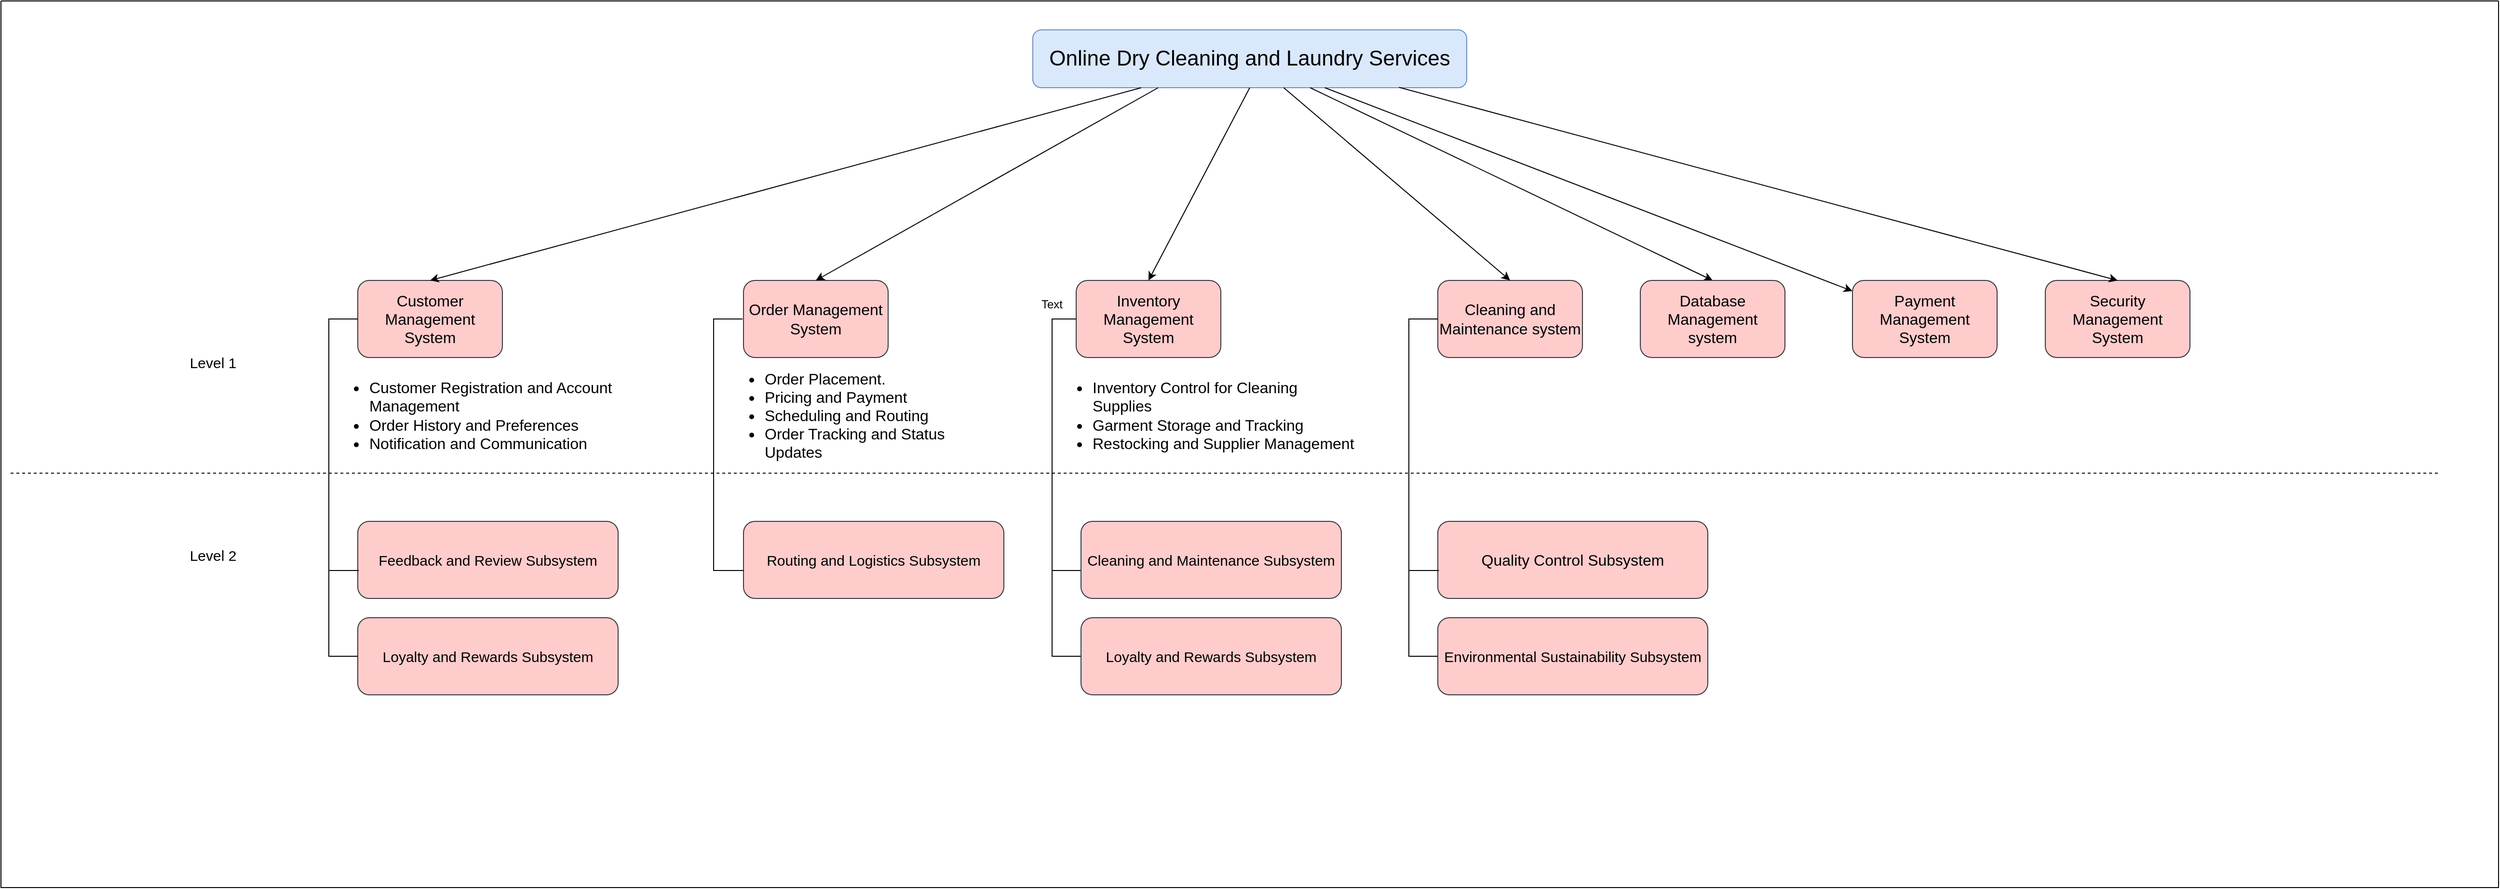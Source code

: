 <mxfile version="21.6.8" type="device">
  <diagram name="Page-1" id="81TfwqejecKpXlGVoMtx">
    <mxGraphModel dx="2290" dy="1977" grid="1" gridSize="10" guides="1" tooltips="1" connect="1" arrows="1" fold="1" page="1" pageScale="1" pageWidth="850" pageHeight="1100" math="0" shadow="0">
      <root>
        <mxCell id="0" />
        <mxCell id="1" parent="0" />
        <mxCell id="wDwmGvoAP3gjKqKESX0J-3" value="&lt;font style=&quot;font-size: 16px;&quot;&gt;Customer Management System&lt;/font&gt;" style="rounded=1;whiteSpace=wrap;html=1;fillColor=#ffcccc;strokeColor=#36393d;" parent="1" vertex="1">
          <mxGeometry x="-320" y="200" width="150" height="80" as="geometry" />
        </mxCell>
        <mxCell id="wDwmGvoAP3gjKqKESX0J-4" value="&lt;font style=&quot;font-size: 16px;&quot;&gt;Order Management System&lt;/font&gt;" style="rounded=1;whiteSpace=wrap;html=1;fillColor=#ffcccc;strokeColor=#36393d;" parent="1" vertex="1">
          <mxGeometry x="80" y="200" width="150" height="80" as="geometry" />
        </mxCell>
        <mxCell id="wDwmGvoAP3gjKqKESX0J-5" value="&lt;font style=&quot;font-size: 16px;&quot;&gt;Inventory Management System&lt;/font&gt;" style="rounded=1;whiteSpace=wrap;html=1;fillColor=#ffcccc;strokeColor=#36393d;" parent="1" vertex="1">
          <mxGeometry x="425" y="200" width="150" height="80" as="geometry" />
        </mxCell>
        <mxCell id="wDwmGvoAP3gjKqKESX0J-17" value="&lt;ul style=&quot;font-size: 16px;&quot;&gt;&lt;li&gt;Customer Registration and Account Management&lt;/li&gt;&lt;li&gt;Order History and Preferences&lt;/li&gt;&lt;li&gt;Notification and Communication&lt;/li&gt;&lt;/ul&gt;" style="text;html=1;strokeColor=none;fillColor=none;align=left;verticalAlign=middle;whiteSpace=wrap;rounded=0;" parent="1" vertex="1">
          <mxGeometry x="-350" y="280" width="380" height="120" as="geometry" />
        </mxCell>
        <mxCell id="wDwmGvoAP3gjKqKESX0J-18" value="&lt;ul style=&quot;font-size: 16px;&quot;&gt;&lt;li&gt;Order Placement.&lt;br&gt;&lt;/li&gt;&lt;li&gt;Pricing and Payment&lt;br&gt;&lt;/li&gt;&lt;li&gt;Scheduling and Routing&amp;nbsp;&lt;br&gt;&lt;/li&gt;&lt;li&gt;Order Tracking and Status Updates&lt;br&gt;&lt;/li&gt;&lt;/ul&gt;" style="text;html=1;strokeColor=none;fillColor=none;align=left;verticalAlign=middle;whiteSpace=wrap;rounded=0;" parent="1" vertex="1">
          <mxGeometry x="60" y="280" width="280" height="120" as="geometry" />
        </mxCell>
        <mxCell id="wDwmGvoAP3gjKqKESX0J-20" value="&lt;ul style=&quot;font-size: 16px;&quot;&gt;&lt;li&gt;Inventory Control for Cleaning Supplies&lt;br&gt;&lt;/li&gt;&lt;li&gt;Garment Storage and Tracking&lt;br&gt;&lt;/li&gt;&lt;li&gt;Restocking and Supplier Management&lt;br&gt;&lt;/li&gt;&lt;/ul&gt;" style="text;html=1;strokeColor=none;fillColor=none;align=left;verticalAlign=middle;whiteSpace=wrap;rounded=0;" parent="1" vertex="1">
          <mxGeometry x="400" y="280" width="320" height="120" as="geometry" />
        </mxCell>
        <mxCell id="wDwmGvoAP3gjKqKESX0J-22" value="&lt;font style=&quot;font-size: 22px;&quot;&gt;Online Dry Cleaning and Laundry Services&lt;/font&gt;" style="rounded=1;whiteSpace=wrap;html=1;fillColor=#dae8fc;strokeColor=#6c8ebf;" parent="1" vertex="1">
          <mxGeometry x="380" y="-60" width="450" height="60" as="geometry" />
        </mxCell>
        <mxCell id="wDwmGvoAP3gjKqKESX0J-24" value="&lt;font style=&quot;font-size: 15px;&quot;&gt;Feedback and Review Subsystem&lt;/font&gt;" style="rounded=1;whiteSpace=wrap;html=1;fillColor=#ffcccc;strokeColor=#36393d;align=center;" parent="1" vertex="1">
          <mxGeometry x="-320" y="450" width="270" height="80" as="geometry" />
        </mxCell>
        <mxCell id="wDwmGvoAP3gjKqKESX0J-25" value="&lt;font style=&quot;font-size: 15px;&quot;&gt;Loyalty and Rewards Subsystem&lt;/font&gt;" style="rounded=1;whiteSpace=wrap;html=1;fillColor=#ffcccc;strokeColor=#36393d;" parent="1" vertex="1">
          <mxGeometry x="-320" y="550" width="270" height="80" as="geometry" />
        </mxCell>
        <mxCell id="wDwmGvoAP3gjKqKESX0J-27" value="" style="endArrow=none;html=1;rounded=0;entryX=0;entryY=0.5;entryDx=0;entryDy=0;exitX=0.004;exitY=0.638;exitDx=0;exitDy=0;exitPerimeter=0;" parent="1" source="wDwmGvoAP3gjKqKESX0J-24" target="wDwmGvoAP3gjKqKESX0J-3" edge="1">
          <mxGeometry width="50" height="50" relative="1" as="geometry">
            <mxPoint x="-430" y="430" as="sourcePoint" />
            <mxPoint x="-380" y="380" as="targetPoint" />
            <Array as="points">
              <mxPoint x="-350" y="501" />
              <mxPoint x="-350" y="240" />
            </Array>
          </mxGeometry>
        </mxCell>
        <mxCell id="wDwmGvoAP3gjKqKESX0J-28" value="" style="endArrow=none;html=1;rounded=0;exitX=0;exitY=0.5;exitDx=0;exitDy=0;" parent="1" source="wDwmGvoAP3gjKqKESX0J-25" edge="1">
          <mxGeometry width="50" height="50" relative="1" as="geometry">
            <mxPoint x="-430" y="640" as="sourcePoint" />
            <mxPoint x="-350" y="500" as="targetPoint" />
            <Array as="points">
              <mxPoint x="-350" y="590" />
            </Array>
          </mxGeometry>
        </mxCell>
        <mxCell id="wDwmGvoAP3gjKqKESX0J-29" value="&lt;font style=&quot;font-size: 15px;&quot;&gt;Routing and Logistics Subsystem&lt;/font&gt;" style="rounded=1;whiteSpace=wrap;html=1;fillColor=#ffcccc;strokeColor=#36393d;align=center;" parent="1" vertex="1">
          <mxGeometry x="80" y="450" width="270" height="80" as="geometry" />
        </mxCell>
        <mxCell id="wDwmGvoAP3gjKqKESX0J-30" value="" style="endArrow=none;html=1;rounded=0;entryX=0;entryY=0.5;entryDx=0;entryDy=0;exitX=0.004;exitY=0.638;exitDx=0;exitDy=0;exitPerimeter=0;" parent="1" edge="1">
          <mxGeometry width="50" height="50" relative="1" as="geometry">
            <mxPoint x="80" y="501" as="sourcePoint" />
            <mxPoint x="79" y="240" as="targetPoint" />
            <Array as="points">
              <mxPoint x="49" y="501" />
              <mxPoint x="49" y="240" />
            </Array>
          </mxGeometry>
        </mxCell>
        <mxCell id="wDwmGvoAP3gjKqKESX0J-32" value="" style="endArrow=none;html=1;rounded=0;exitX=0.004;exitY=0.638;exitDx=0;exitDy=0;exitPerimeter=0;entryX=0;entryY=0.5;entryDx=0;entryDy=0;" parent="1" source="wDwmGvoAP3gjKqKESX0J-34" target="wDwmGvoAP3gjKqKESX0J-5" edge="1">
          <mxGeometry width="50" height="50" relative="1" as="geometry">
            <mxPoint x="320" y="430" as="sourcePoint" />
            <mxPoint x="430" y="240" as="targetPoint" />
            <Array as="points">
              <mxPoint x="400" y="501" />
              <mxPoint x="400" y="400" />
              <mxPoint x="400" y="240" />
            </Array>
          </mxGeometry>
        </mxCell>
        <mxCell id="wDwmGvoAP3gjKqKESX0J-33" value="" style="endArrow=none;html=1;rounded=0;exitX=0;exitY=0.5;exitDx=0;exitDy=0;" parent="1" source="wDwmGvoAP3gjKqKESX0J-35" edge="1">
          <mxGeometry width="50" height="50" relative="1" as="geometry">
            <mxPoint x="320" y="640" as="sourcePoint" />
            <mxPoint x="400" y="500" as="targetPoint" />
            <Array as="points">
              <mxPoint x="400" y="590" />
            </Array>
          </mxGeometry>
        </mxCell>
        <mxCell id="wDwmGvoAP3gjKqKESX0J-34" value="&lt;font style=&quot;font-size: 15px;&quot;&gt;Cleaning and Maintenance Subsystem&lt;/font&gt;" style="rounded=1;whiteSpace=wrap;html=1;fillColor=#ffcccc;strokeColor=#36393d;align=center;" parent="1" vertex="1">
          <mxGeometry x="430" y="450" width="270" height="80" as="geometry" />
        </mxCell>
        <mxCell id="wDwmGvoAP3gjKqKESX0J-35" value="&lt;font style=&quot;font-size: 15px;&quot;&gt;Loyalty and Rewards Subsystem&lt;/font&gt;" style="rounded=1;whiteSpace=wrap;html=1;fillColor=#ffcccc;strokeColor=#36393d;" parent="1" vertex="1">
          <mxGeometry x="430" y="550" width="270" height="80" as="geometry" />
        </mxCell>
        <mxCell id="wDwmGvoAP3gjKqKESX0J-36" value="&lt;font style=&quot;font-size: 16px;&quot;&gt;Cleaning and Maintenance system&lt;/font&gt;" style="rounded=1;whiteSpace=wrap;html=1;fillColor=#ffcccc;strokeColor=#36393d;" parent="1" vertex="1">
          <mxGeometry x="800" y="200" width="150" height="80" as="geometry" />
        </mxCell>
        <mxCell id="wDwmGvoAP3gjKqKESX0J-37" value="&lt;font style=&quot;font-size: 16px;&quot;&gt;Quality Control Subsystem&lt;/font&gt;" style="rounded=1;whiteSpace=wrap;html=1;fillColor=#ffcccc;strokeColor=#36393d;align=center;" parent="1" vertex="1">
          <mxGeometry x="800" y="450" width="280" height="80" as="geometry" />
        </mxCell>
        <mxCell id="wDwmGvoAP3gjKqKESX0J-38" value="" style="endArrow=none;html=1;rounded=0;exitX=0.004;exitY=0.638;exitDx=0;exitDy=0;exitPerimeter=0;entryX=0;entryY=0.5;entryDx=0;entryDy=0;" parent="1" source="wDwmGvoAP3gjKqKESX0J-37" target="wDwmGvoAP3gjKqKESX0J-36" edge="1">
          <mxGeometry width="50" height="50" relative="1" as="geometry">
            <mxPoint x="690" y="430" as="sourcePoint" />
            <mxPoint x="795" y="240" as="targetPoint" />
            <Array as="points">
              <mxPoint x="770" y="501" />
              <mxPoint x="770" y="400" />
              <mxPoint x="770" y="240" />
            </Array>
          </mxGeometry>
        </mxCell>
        <mxCell id="wDwmGvoAP3gjKqKESX0J-39" value="" style="endArrow=none;html=1;rounded=0;exitX=0;exitY=0.5;exitDx=0;exitDy=0;" parent="1" source="wDwmGvoAP3gjKqKESX0J-40" edge="1">
          <mxGeometry width="50" height="50" relative="1" as="geometry">
            <mxPoint x="690" y="640" as="sourcePoint" />
            <mxPoint x="770" y="500" as="targetPoint" />
            <Array as="points">
              <mxPoint x="770" y="590" />
            </Array>
          </mxGeometry>
        </mxCell>
        <mxCell id="wDwmGvoAP3gjKqKESX0J-40" value="&lt;font style=&quot;font-size: 15px;&quot;&gt;Environmental Sustainability Subsystem&lt;/font&gt;" style="rounded=1;whiteSpace=wrap;html=1;fillColor=#ffcccc;strokeColor=#36393d;" parent="1" vertex="1">
          <mxGeometry x="800" y="550" width="280" height="80" as="geometry" />
        </mxCell>
        <mxCell id="wDwmGvoAP3gjKqKESX0J-43" value="" style="endArrow=classic;html=1;rounded=0;" parent="1" source="wDwmGvoAP3gjKqKESX0J-22" target="wDwmGvoAP3gjKqKESX0J-7" edge="1">
          <mxGeometry width="50" height="50" relative="1" as="geometry">
            <mxPoint x="490" y="380" as="sourcePoint" />
            <mxPoint x="540" y="330" as="targetPoint" />
          </mxGeometry>
        </mxCell>
        <mxCell id="wDwmGvoAP3gjKqKESX0J-44" value="" style="endArrow=classic;html=1;rounded=0;entryX=0.5;entryY=0;entryDx=0;entryDy=0;" parent="1" source="wDwmGvoAP3gjKqKESX0J-22" target="wDwmGvoAP3gjKqKESX0J-6" edge="1">
          <mxGeometry width="50" height="50" relative="1" as="geometry">
            <mxPoint x="650" y="310" as="sourcePoint" />
            <mxPoint x="700" y="260" as="targetPoint" />
          </mxGeometry>
        </mxCell>
        <mxCell id="wDwmGvoAP3gjKqKESX0J-45" value="" style="endArrow=classic;html=1;rounded=0;entryX=0.5;entryY=0;entryDx=0;entryDy=0;" parent="1" source="wDwmGvoAP3gjKqKESX0J-22" target="wDwmGvoAP3gjKqKESX0J-36" edge="1">
          <mxGeometry width="50" height="50" relative="1" as="geometry">
            <mxPoint x="650" y="310" as="sourcePoint" />
            <mxPoint x="700" y="260" as="targetPoint" />
          </mxGeometry>
        </mxCell>
        <mxCell id="wDwmGvoAP3gjKqKESX0J-46" value="" style="endArrow=classic;html=1;rounded=0;exitX=0.5;exitY=1;exitDx=0;exitDy=0;entryX=0.5;entryY=0;entryDx=0;entryDy=0;" parent="1" source="wDwmGvoAP3gjKqKESX0J-22" target="wDwmGvoAP3gjKqKESX0J-5" edge="1">
          <mxGeometry width="50" height="50" relative="1" as="geometry">
            <mxPoint x="650" y="310" as="sourcePoint" />
            <mxPoint x="700" y="260" as="targetPoint" />
          </mxGeometry>
        </mxCell>
        <mxCell id="wDwmGvoAP3gjKqKESX0J-47" value="" style="endArrow=classic;html=1;rounded=0;exitX=0.289;exitY=1;exitDx=0;exitDy=0;exitPerimeter=0;entryX=0.5;entryY=0;entryDx=0;entryDy=0;" parent="1" source="wDwmGvoAP3gjKqKESX0J-22" target="wDwmGvoAP3gjKqKESX0J-4" edge="1">
          <mxGeometry width="50" height="50" relative="1" as="geometry">
            <mxPoint x="340" y="430" as="sourcePoint" />
            <mxPoint x="390" y="380" as="targetPoint" />
          </mxGeometry>
        </mxCell>
        <mxCell id="wDwmGvoAP3gjKqKESX0J-48" value="" style="endArrow=classic;html=1;rounded=0;exitX=0.25;exitY=1;exitDx=0;exitDy=0;entryX=0.5;entryY=0;entryDx=0;entryDy=0;" parent="1" source="wDwmGvoAP3gjKqKESX0J-22" target="wDwmGvoAP3gjKqKESX0J-3" edge="1">
          <mxGeometry width="50" height="50" relative="1" as="geometry">
            <mxPoint x="150" y="300" as="sourcePoint" />
            <mxPoint x="200" y="250" as="targetPoint" />
          </mxGeometry>
        </mxCell>
        <mxCell id="wDwmGvoAP3gjKqKESX0J-53" value="" style="swimlane;startSize=0;" parent="1" vertex="1">
          <mxGeometry x="-690" y="-90" width="2590" height="920" as="geometry" />
        </mxCell>
        <mxCell id="wDwmGvoAP3gjKqKESX0J-58" value="&lt;font style=&quot;font-size: 15px;&quot;&gt;Level 1&lt;/font&gt;" style="text;html=1;strokeColor=none;fillColor=none;align=center;verticalAlign=middle;whiteSpace=wrap;rounded=0;" parent="wDwmGvoAP3gjKqKESX0J-53" vertex="1">
          <mxGeometry x="190" y="360" width="60" height="30" as="geometry" />
        </mxCell>
        <mxCell id="wDwmGvoAP3gjKqKESX0J-59" value="&lt;font style=&quot;font-size: 15px;&quot;&gt;Level 2&lt;/font&gt;" style="text;html=1;strokeColor=none;fillColor=none;align=center;verticalAlign=middle;whiteSpace=wrap;rounded=0;" parent="wDwmGvoAP3gjKqKESX0J-53" vertex="1">
          <mxGeometry x="190" y="560" width="60" height="30" as="geometry" />
        </mxCell>
        <mxCell id="XJejP6V9z49DYUaCD2Nm-1" value="" style="endArrow=none;dashed=1;html=1;rounded=0;" edge="1" parent="wDwmGvoAP3gjKqKESX0J-53">
          <mxGeometry width="50" height="50" relative="1" as="geometry">
            <mxPoint x="10" y="490" as="sourcePoint" />
            <mxPoint x="2530" y="490" as="targetPoint" />
          </mxGeometry>
        </mxCell>
        <mxCell id="wDwmGvoAP3gjKqKESX0J-6" value="&lt;font style=&quot;font-size: 16px;&quot;&gt;Database Management system&lt;/font&gt;" style="rounded=1;whiteSpace=wrap;html=1;fillColor=#ffcccc;strokeColor=#36393d;" parent="wDwmGvoAP3gjKqKESX0J-53" vertex="1">
          <mxGeometry x="1700" y="290" width="150" height="80" as="geometry" />
        </mxCell>
        <mxCell id="wDwmGvoAP3gjKqKESX0J-7" value="&lt;font style=&quot;font-size: 16px;&quot;&gt;Payment Management System&lt;/font&gt;" style="rounded=1;whiteSpace=wrap;html=1;fillColor=#ffcccc;strokeColor=#36393d;" parent="wDwmGvoAP3gjKqKESX0J-53" vertex="1">
          <mxGeometry x="1920" y="290" width="150" height="80" as="geometry" />
        </mxCell>
        <mxCell id="XJejP6V9z49DYUaCD2Nm-2" value="&lt;font style=&quot;font-size: 16px;&quot;&gt;Security Management System&lt;/font&gt;" style="rounded=1;whiteSpace=wrap;html=1;fillColor=#ffcccc;strokeColor=#36393d;" vertex="1" parent="wDwmGvoAP3gjKqKESX0J-53">
          <mxGeometry x="2120" y="290" width="150" height="80" as="geometry" />
        </mxCell>
        <mxCell id="wDwmGvoAP3gjKqKESX0J-57" value="Text" style="text;html=1;strokeColor=none;fillColor=none;align=center;verticalAlign=middle;whiteSpace=wrap;rounded=0;" parent="1" vertex="1">
          <mxGeometry x="370" y="210" width="60" height="30" as="geometry" />
        </mxCell>
        <mxCell id="XJejP6V9z49DYUaCD2Nm-3" value="" style="endArrow=classic;html=1;rounded=0;exitX=0.844;exitY=0.994;exitDx=0;exitDy=0;exitPerimeter=0;entryX=0.5;entryY=0;entryDx=0;entryDy=0;" edge="1" parent="1" source="wDwmGvoAP3gjKqKESX0J-22" target="XJejP6V9z49DYUaCD2Nm-2">
          <mxGeometry width="50" height="50" relative="1" as="geometry">
            <mxPoint x="1320" y="270" as="sourcePoint" />
            <mxPoint x="1370" y="220" as="targetPoint" />
          </mxGeometry>
        </mxCell>
      </root>
    </mxGraphModel>
  </diagram>
</mxfile>
